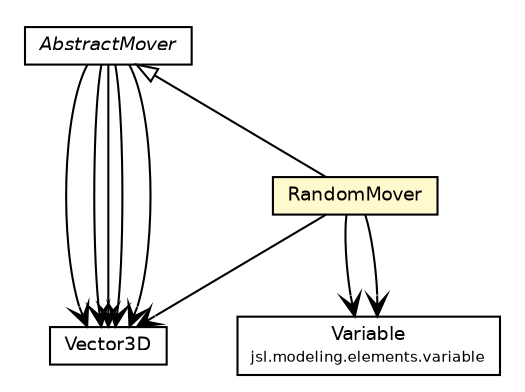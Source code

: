 #!/usr/local/bin/dot
#
# Class diagram 
# Generated by UMLGraph version 5.4 (http://www.umlgraph.org/)
#

digraph G {
	edge [fontname="Helvetica",fontsize=10,labelfontname="Helvetica",labelfontsize=10];
	node [fontname="Helvetica",fontsize=10,shape=plaintext];
	nodesep=0.25;
	ranksep=0.5;
	// jsl.modeling.elements.spatial.Vector3D
	c151195 [label=<<table title="jsl.modeling.elements.spatial.Vector3D" border="0" cellborder="1" cellspacing="0" cellpadding="2" port="p" href="./Vector3D.html">
		<tr><td><table border="0" cellspacing="0" cellpadding="1">
<tr><td align="center" balign="center"> Vector3D </td></tr>
		</table></td></tr>
		</table>>, URL="./Vector3D.html", fontname="Helvetica", fontcolor="black", fontsize=9.0];
	// jsl.modeling.elements.spatial.RandomMover
	c151204 [label=<<table title="jsl.modeling.elements.spatial.RandomMover" border="0" cellborder="1" cellspacing="0" cellpadding="2" port="p" bgcolor="lemonChiffon" href="./RandomMover.html">
		<tr><td><table border="0" cellspacing="0" cellpadding="1">
<tr><td align="center" balign="center"> RandomMover </td></tr>
		</table></td></tr>
		</table>>, URL="./RandomMover.html", fontname="Helvetica", fontcolor="black", fontsize=9.0];
	// jsl.modeling.elements.spatial.AbstractMover
	c151224 [label=<<table title="jsl.modeling.elements.spatial.AbstractMover" border="0" cellborder="1" cellspacing="0" cellpadding="2" port="p" href="./AbstractMover.html">
		<tr><td><table border="0" cellspacing="0" cellpadding="1">
<tr><td align="center" balign="center"><font face="Helvetica-Oblique"> AbstractMover </font></td></tr>
		</table></td></tr>
		</table>>, URL="./AbstractMover.html", fontname="Helvetica", fontcolor="black", fontsize=9.0];
	// jsl.modeling.elements.variable.Variable
	c151250 [label=<<table title="jsl.modeling.elements.variable.Variable" border="0" cellborder="1" cellspacing="0" cellpadding="2" port="p" href="../variable/Variable.html">
		<tr><td><table border="0" cellspacing="0" cellpadding="1">
<tr><td align="center" balign="center"> Variable </td></tr>
<tr><td align="center" balign="center"><font point-size="7.0"> jsl.modeling.elements.variable </font></td></tr>
		</table></td></tr>
		</table>>, URL="../variable/Variable.html", fontname="Helvetica", fontcolor="black", fontsize=9.0];
	//jsl.modeling.elements.spatial.RandomMover extends jsl.modeling.elements.spatial.AbstractMover
	c151224:p -> c151204:p [dir=back,arrowtail=empty];
	// jsl.modeling.elements.spatial.RandomMover NAVASSOC jsl.modeling.elements.variable.Variable
	c151204:p -> c151250:p [taillabel="", label="", headlabel="", fontname="Helvetica", fontcolor="black", fontsize=10.0, color="black", arrowhead=open];
	// jsl.modeling.elements.spatial.RandomMover NAVASSOC jsl.modeling.elements.variable.Variable
	c151204:p -> c151250:p [taillabel="", label="", headlabel="", fontname="Helvetica", fontcolor="black", fontsize=10.0, color="black", arrowhead=open];
	// jsl.modeling.elements.spatial.RandomMover NAVASSOC jsl.modeling.elements.spatial.Vector3D
	c151204:p -> c151195:p [taillabel="", label="", headlabel="", fontname="Helvetica", fontcolor="black", fontsize=10.0, color="black", arrowhead=open];
	// jsl.modeling.elements.spatial.AbstractMover NAVASSOC jsl.modeling.elements.spatial.Vector3D
	c151224:p -> c151195:p [taillabel="", label="", headlabel="", fontname="Helvetica", fontcolor="black", fontsize=10.0, color="black", arrowhead=open];
	// jsl.modeling.elements.spatial.AbstractMover NAVASSOC jsl.modeling.elements.spatial.Vector3D
	c151224:p -> c151195:p [taillabel="", label="", headlabel="", fontname="Helvetica", fontcolor="black", fontsize=10.0, color="black", arrowhead=open];
	// jsl.modeling.elements.spatial.AbstractMover NAVASSOC jsl.modeling.elements.spatial.Vector3D
	c151224:p -> c151195:p [taillabel="", label="", headlabel="", fontname="Helvetica", fontcolor="black", fontsize=10.0, color="black", arrowhead=open];
	// jsl.modeling.elements.spatial.AbstractMover NAVASSOC jsl.modeling.elements.spatial.Vector3D
	c151224:p -> c151195:p [taillabel="", label="", headlabel="", fontname="Helvetica", fontcolor="black", fontsize=10.0, color="black", arrowhead=open];
	// jsl.modeling.elements.spatial.AbstractMover NAVASSOC jsl.modeling.elements.spatial.Vector3D
	c151224:p -> c151195:p [taillabel="", label="", headlabel="", fontname="Helvetica", fontcolor="black", fontsize=10.0, color="black", arrowhead=open];
}

